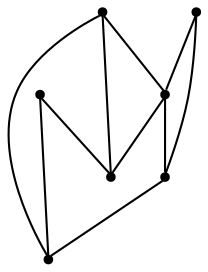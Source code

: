 graph {
  node [shape=point,comment="{\"directed\":false,\"doi\":\"10.1007/978-3-642-25878-7_33\",\"figure\":\"1\"}"]

  v0 [pos="1174.9490168977968,909.4375131801418"]
  v1 [pos="1073.5319279032403,909.4375131801417"]
  v2 [pos="972.1148866317903,909.4375131801417"]
  v3 [pos="870.6978771757445,909.4375131801417"]
  v4 [pos="769.2808040888901,909.4375131801417"]
  v5 [pos="667.8637946328442,909.4375131801418"]
  v6 [pos="566.44672154599,909.4375131801417"]

  v6 -- v4 [id="-2",pos="566.44672154599,909.4375131801417 583.3481618801143,875.6529950831136 583.3481618801143,875.6529950831136 583.3481618801143,875.6529950831136 600.2537859398888,841.8684133976834 634.0566984235414,774.3035104497712 667.863746909738,774.3035104497712 701.670859026743,774.3035104497712 735.4737715103956,841.8684133976834 752.3793955701701,875.6529950831136 769.2808040888901,909.4375131801417 769.2808040888901,909.4375131801417 769.2808040888901,909.4375131801417"]
  v6 -- v1 [id="-3",pos="566.44672154599,909.4375131801417 566.4467374536921,858.7627708634705 566.4467374536921,858.7627708634705 566.4467374536921,858.7627708634705 566.4467374536921,808.0880285467994 566.4467374536921,706.7385439134571 650.9623224833158,656.0639287735903 735.4737715103956,605.3891864569191 904.5049415696432,605.3891864569191 989.0163269659146,656.0639287735903 1073.5319119955384,706.7385439134571 1073.5319119955384,808.0880285467994 1073.5319119955384,858.7627708634705 1073.5319279032403,909.4375131801417 1073.5319279032403,909.4375131801417 1073.5319279032403,909.4375131801417"]
  v3 -- v1 [id="-5",pos="870.6978771757445,909.4375131801417 887.5992538790603,917.8846601188341 887.5992538790603,917.8846601188341 887.5992538790603,917.8846601188341 904.5048779388347,926.3276738113826 938.3077904224874,943.2220312771697 972.1148389086841,943.2220312771697 1005.921951025689,943.2220312771697 1039.7248635093417,926.3276738113826 1056.6304875691162,917.8846601188341 1073.5319279032403,909.4375131801417 1073.5319279032403,909.4375131801417 1073.5319279032403,909.4375131801417"]
  v3 -- v0 [id="-6",pos="870.6978771757445,909.4375131801417 896.0520977243517,930.553377492203 896.0520977243517,930.553377492203 896.0520977243517,930.553377492203 921.4063659960652,951.6650449697181 972.1148389086841,993.8967735938409 1022.8233754521111,993.8967735938409 1073.5319119955384,993.8967735938409 1124.2404485389654,951.6650449697181 1149.5946531798706,930.553377492203 1174.9490168977968,909.4375131801418 1174.9490168977968,909.4375131801418 1174.9490168977968,909.4375131801418"]
  v2 -- v1 [id="-7",pos="972.1148866317903,909.4375131801417 1073.5319279032403,909.4375131801417 1073.5319279032403,909.4375131801417 1073.5319279032403,909.4375131801417"]
  v0 -- v5 [id="-8",pos="1174.9490168977968,909.4375131801418 1174.9489850823925,960.1122554968128 1174.9489850823925,960.1122554968128 1174.9489850823925,960.1122554968128 1174.9489850823925,1010.786997813484 1174.9489850823925,1112.1364188584241 1090.4334000527688,1162.8111611750953 1005.921951025689,1213.4858399033642 836.8907809664415,1213.4858399033642 752.3793319393617,1162.8111611750953 667.863746909738,1112.1364188584241 667.863746909738,1010.786997813484 667.863746909738,960.1122554968128 667.8637946328442,909.4375131801418 667.8637946328442,909.4375131801418 667.8637946328442,909.4375131801418"]
  v5 -- v3 [id="-13",pos="667.8637946328442,909.4375131801418 684.7651713361602,884.1000784334038 684.7651713361602,884.1000784334038 684.7651713361602,884.1000784334038 701.6707953959346,858.762643686666 735.4737078795873,808.0880285467994 769.2808199965923,808.0880285467994 803.0878684827888,808.0880285467994 836.8907809664415,858.762643686666 853.796405026216,884.1000784334038 870.6978771757445,909.4375131801417 870.6978771757445,909.4375131801417 870.6978771757445,909.4375131801417"]
  v2 -- v4 [id="-22",pos="972.1148866317903,909.4375131801417 955.2134781130702,875.6529950831136 955.2134781130702,875.6529950831136 955.2134781130702,875.6529950831136 938.3077904224874,841.8684133976834 904.5049415696432,774.3035104497712 870.6978930834465,774.3035104497712 836.8907809664415,774.3035104497712 803.0878684827888,841.8684133976834 786.1823080538228,875.6529950831136 769.2808199965923,909.4375131801417 786.1823080538228,875.6529950831136 786.1823080538228,875.6529950831136 769.2808040888901,909.4375131801417 769.2808040888901,909.4375131801417 769.2808040888901,909.4375131801417"]
  v2 -- v5 [id="-25",pos="972.1148866317903,909.4375131801417 955.2134144822619,892.5473525489008 938.3077904224874,875.6529950831136 912.9535221507739,867.2099813905652 887.5992538790603,858.7627708634705 853.7963413954076,858.7627708634705 836.8907173356332,875.6529950831136 819.989292909211,892.5473525489008 819.989292909211,926.3276738113826 803.0878048519805,943.2220312771697 786.182180792206,960.1122554968128 752.3793319393617,960.1122554968128 727.0250636676482,951.6650449697181 701.6707953959346,943.2220312771697 684.7651713361602,926.3276738113826 667.8637946328442,909.4375131801418"]
  v5 -- v4 [id="-26",pos="667.8637946328442,909.4375131801418 769.2808040888901,909.4375131801417 769.2808040888901,909.4375131801417 769.2808040888901,909.4375131801417"]
}